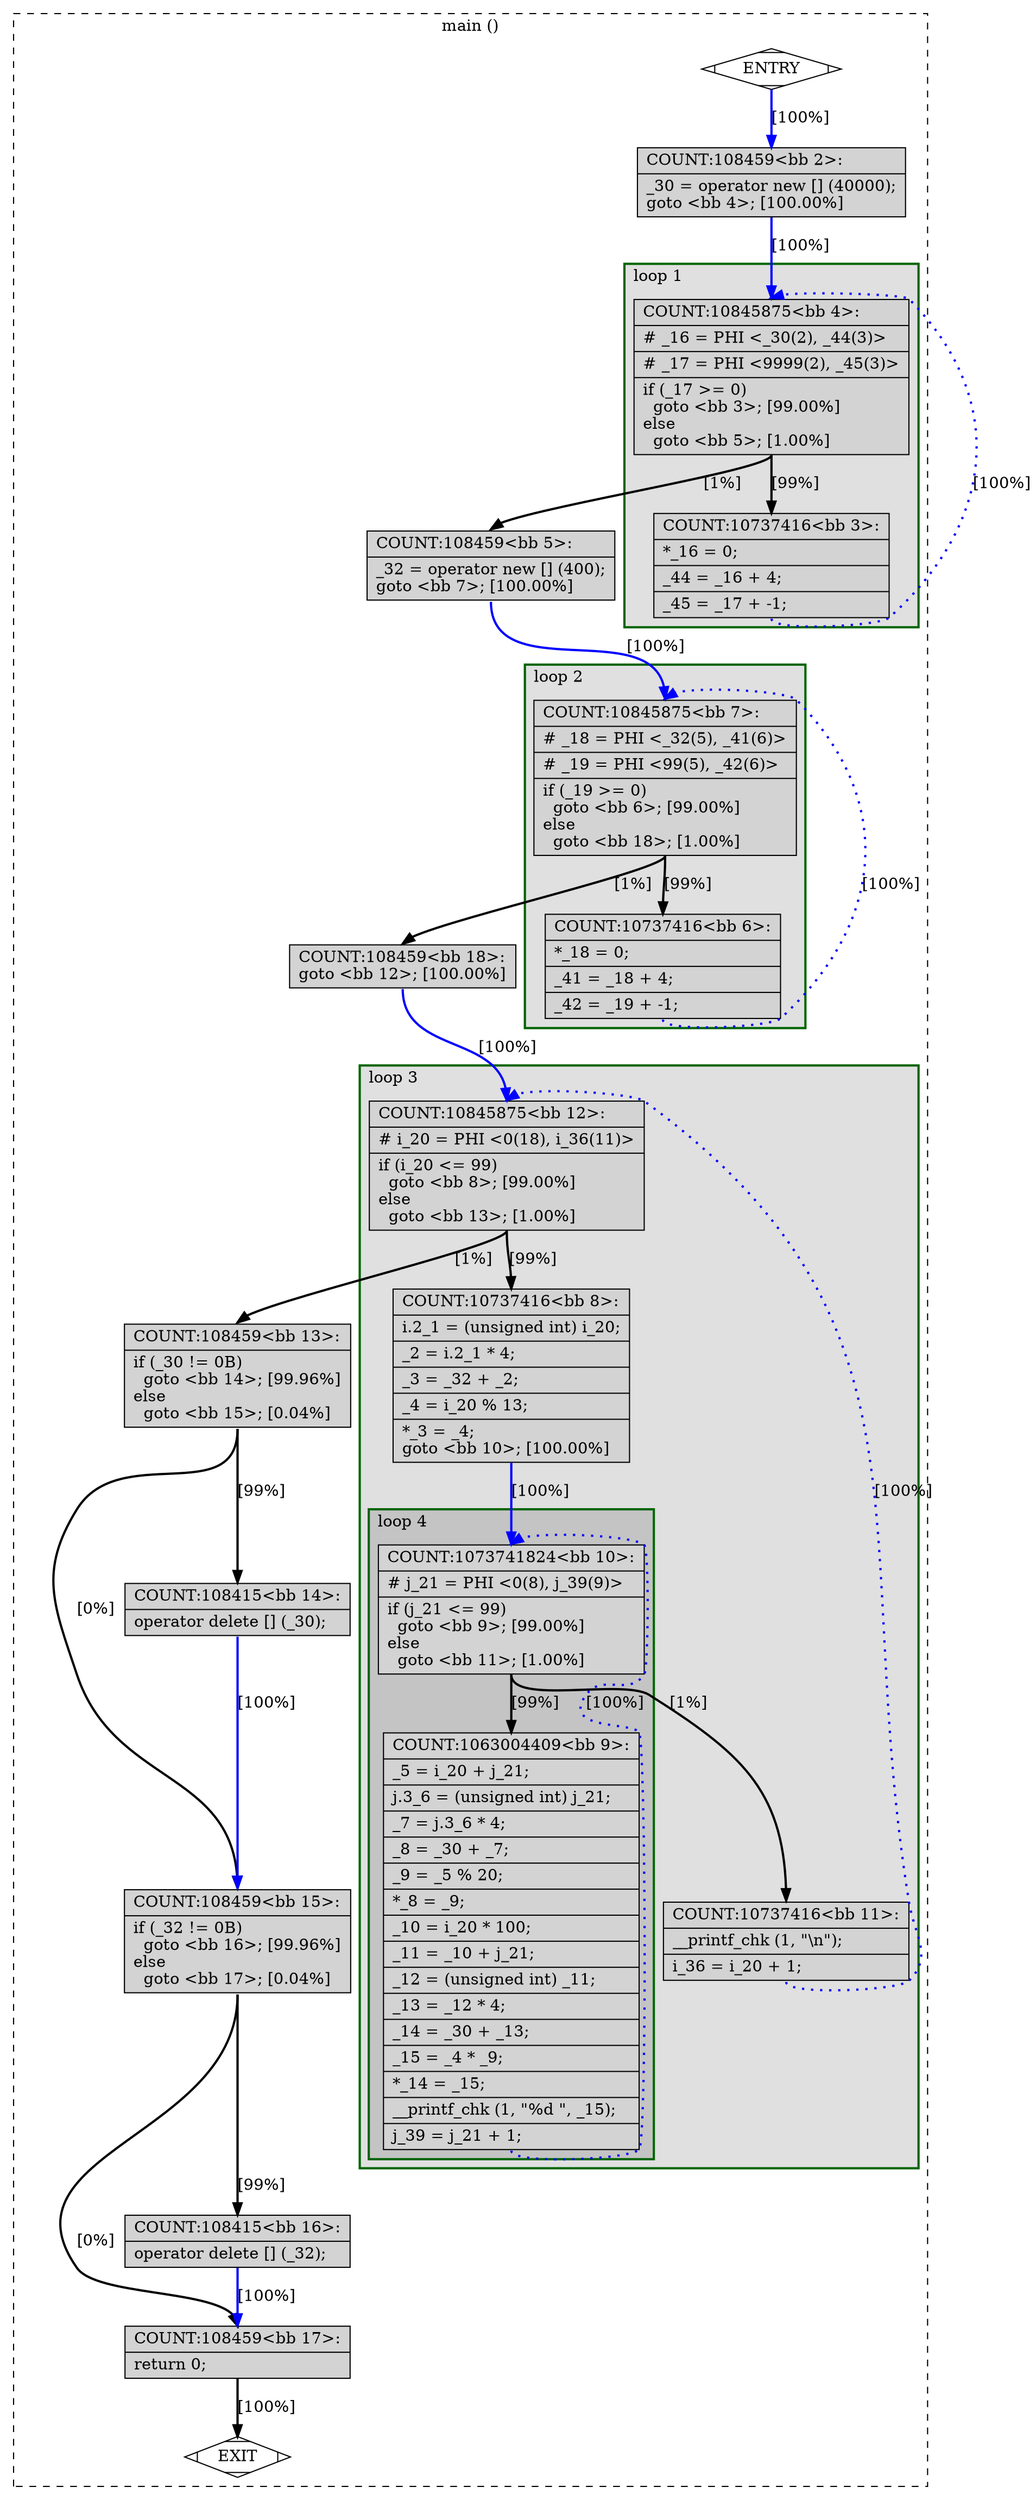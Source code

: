 digraph "a-matmul-v2.cpp.098t.ccp2" {
overlap=false;
subgraph "cluster_main" {
	style="dashed";
	color="black";
	label="main ()";
	subgraph cluster_30_3 {
	style="filled";
	color="darkgreen";
	fillcolor="grey88";
	label="loop 3";
	labeljust=l;
	penwidth=2;
	subgraph cluster_30_4 {
	style="filled";
	color="darkgreen";
	fillcolor="grey77";
	label="loop 4";
	labeljust=l;
	penwidth=2;
	fn_30_basic_block_10 [shape=record,style=filled,fillcolor=lightgrey,label="{COUNT:1073741824\<bb\ 10\>:\l\
|#\ j_21\ =\ PHI\ \<0(8),\ j_39(9)\>\l\
|if\ (j_21\ \<=\ 99)\l\
\ \ goto\ \<bb\ 9\>;\ [99.00%]\l\
else\l\
\ \ goto\ \<bb\ 11\>;\ [1.00%]\l\
}"];

	fn_30_basic_block_9 [shape=record,style=filled,fillcolor=lightgrey,label="{COUNT:1063004409\<bb\ 9\>:\l\
|_5\ =\ i_20\ +\ j_21;\l\
|j.3_6\ =\ (unsigned\ int)\ j_21;\l\
|_7\ =\ j.3_6\ *\ 4;\l\
|_8\ =\ _30\ +\ _7;\l\
|_9\ =\ _5\ %\ 20;\l\
|*_8\ =\ _9;\l\
|_10\ =\ i_20\ *\ 100;\l\
|_11\ =\ _10\ +\ j_21;\l\
|_12\ =\ (unsigned\ int)\ _11;\l\
|_13\ =\ _12\ *\ 4;\l\
|_14\ =\ _30\ +\ _13;\l\
|_15\ =\ _4\ *\ _9;\l\
|*_14\ =\ _15;\l\
|__printf_chk\ (1,\ \"%d\ \",\ _15);\l\
|j_39\ =\ j_21\ +\ 1;\l\
}"];

	}
	fn_30_basic_block_12 [shape=record,style=filled,fillcolor=lightgrey,label="{COUNT:10845875\<bb\ 12\>:\l\
|#\ i_20\ =\ PHI\ \<0(18),\ i_36(11)\>\l\
|if\ (i_20\ \<=\ 99)\l\
\ \ goto\ \<bb\ 8\>;\ [99.00%]\l\
else\l\
\ \ goto\ \<bb\ 13\>;\ [1.00%]\l\
}"];

	fn_30_basic_block_8 [shape=record,style=filled,fillcolor=lightgrey,label="{COUNT:10737416\<bb\ 8\>:\l\
|i.2_1\ =\ (unsigned\ int)\ i_20;\l\
|_2\ =\ i.2_1\ *\ 4;\l\
|_3\ =\ _32\ +\ _2;\l\
|_4\ =\ i_20\ %\ 13;\l\
|*_3\ =\ _4;\l\
goto\ \<bb\ 10\>;\ [100.00%]\l\
}"];

	fn_30_basic_block_11 [shape=record,style=filled,fillcolor=lightgrey,label="{COUNT:10737416\<bb\ 11\>:\l\
|__printf_chk\ (1,\ \"\\n\");\l\
|i_36\ =\ i_20\ +\ 1;\l\
}"];

	}
	subgraph cluster_30_2 {
	style="filled";
	color="darkgreen";
	fillcolor="grey88";
	label="loop 2";
	labeljust=l;
	penwidth=2;
	fn_30_basic_block_7 [shape=record,style=filled,fillcolor=lightgrey,label="{COUNT:10845875\<bb\ 7\>:\l\
|#\ _18\ =\ PHI\ \<_32(5),\ _41(6)\>\l\
|#\ _19\ =\ PHI\ \<99(5),\ _42(6)\>\l\
|if\ (_19\ \>=\ 0)\l\
\ \ goto\ \<bb\ 6\>;\ [99.00%]\l\
else\l\
\ \ goto\ \<bb\ 18\>;\ [1.00%]\l\
}"];

	fn_30_basic_block_6 [shape=record,style=filled,fillcolor=lightgrey,label="{COUNT:10737416\<bb\ 6\>:\l\
|*_18\ =\ 0;\l\
|_41\ =\ _18\ +\ 4;\l\
|_42\ =\ _19\ +\ -1;\l\
}"];

	}
	subgraph cluster_30_1 {
	style="filled";
	color="darkgreen";
	fillcolor="grey88";
	label="loop 1";
	labeljust=l;
	penwidth=2;
	fn_30_basic_block_4 [shape=record,style=filled,fillcolor=lightgrey,label="{COUNT:10845875\<bb\ 4\>:\l\
|#\ _16\ =\ PHI\ \<_30(2),\ _44(3)\>\l\
|#\ _17\ =\ PHI\ \<9999(2),\ _45(3)\>\l\
|if\ (_17\ \>=\ 0)\l\
\ \ goto\ \<bb\ 3\>;\ [99.00%]\l\
else\l\
\ \ goto\ \<bb\ 5\>;\ [1.00%]\l\
}"];

	fn_30_basic_block_3 [shape=record,style=filled,fillcolor=lightgrey,label="{COUNT:10737416\<bb\ 3\>:\l\
|*_16\ =\ 0;\l\
|_44\ =\ _16\ +\ 4;\l\
|_45\ =\ _17\ +\ -1;\l\
}"];

	}
	fn_30_basic_block_0 [shape=Mdiamond,style=filled,fillcolor=white,label="ENTRY"];

	fn_30_basic_block_1 [shape=Mdiamond,style=filled,fillcolor=white,label="EXIT"];

	fn_30_basic_block_2 [shape=record,style=filled,fillcolor=lightgrey,label="{COUNT:108459\<bb\ 2\>:\l\
|_30\ =\ operator\ new\ []\ (40000);\l\
goto\ \<bb\ 4\>;\ [100.00%]\l\
}"];

	fn_30_basic_block_5 [shape=record,style=filled,fillcolor=lightgrey,label="{COUNT:108459\<bb\ 5\>:\l\
|_32\ =\ operator\ new\ []\ (400);\l\
goto\ \<bb\ 7\>;\ [100.00%]\l\
}"];

	fn_30_basic_block_18 [shape=record,style=filled,fillcolor=lightgrey,label="{COUNT:108459\<bb\ 18\>:\l\
goto\ \<bb\ 12\>;\ [100.00%]\l\
}"];

	fn_30_basic_block_13 [shape=record,style=filled,fillcolor=lightgrey,label="{COUNT:108459\<bb\ 13\>:\l\
|if\ (_30\ !=\ 0B)\l\
\ \ goto\ \<bb\ 14\>;\ [99.96%]\l\
else\l\
\ \ goto\ \<bb\ 15\>;\ [0.04%]\l\
}"];

	fn_30_basic_block_14 [shape=record,style=filled,fillcolor=lightgrey,label="{COUNT:108415\<bb\ 14\>:\l\
|operator\ delete\ []\ (_30);\l\
}"];

	fn_30_basic_block_15 [shape=record,style=filled,fillcolor=lightgrey,label="{COUNT:108459\<bb\ 15\>:\l\
|if\ (_32\ !=\ 0B)\l\
\ \ goto\ \<bb\ 16\>;\ [99.96%]\l\
else\l\
\ \ goto\ \<bb\ 17\>;\ [0.04%]\l\
}"];

	fn_30_basic_block_16 [shape=record,style=filled,fillcolor=lightgrey,label="{COUNT:108415\<bb\ 16\>:\l\
|operator\ delete\ []\ (_32);\l\
}"];

	fn_30_basic_block_17 [shape=record,style=filled,fillcolor=lightgrey,label="{COUNT:108459\<bb\ 17\>:\l\
|return\ 0;\l\
}"];

	fn_30_basic_block_0:s -> fn_30_basic_block_2:n [style="solid,bold",color=blue,weight=100,constraint=true,label="[100%]"];
	fn_30_basic_block_2:s -> fn_30_basic_block_4:n [style="solid,bold",color=blue,weight=100,constraint=true,label="[100%]"];
	fn_30_basic_block_3:s -> fn_30_basic_block_4:n [style="dotted,bold",color=blue,weight=10,constraint=false,label="[100%]"];
	fn_30_basic_block_4:s -> fn_30_basic_block_3:n [style="solid,bold",color=black,weight=10,constraint=true,label="[99%]"];
	fn_30_basic_block_4:s -> fn_30_basic_block_5:n [style="solid,bold",color=black,weight=10,constraint=true,label="[1%]"];
	fn_30_basic_block_5:s -> fn_30_basic_block_7:n [style="solid,bold",color=blue,weight=100,constraint=true,label="[100%]"];
	fn_30_basic_block_6:s -> fn_30_basic_block_7:n [style="dotted,bold",color=blue,weight=10,constraint=false,label="[100%]"];
	fn_30_basic_block_7:s -> fn_30_basic_block_6:n [style="solid,bold",color=black,weight=10,constraint=true,label="[99%]"];
	fn_30_basic_block_7:s -> fn_30_basic_block_18:n [style="solid,bold",color=black,weight=10,constraint=true,label="[1%]"];
	fn_30_basic_block_18:s -> fn_30_basic_block_12:n [style="solid,bold",color=blue,weight=100,constraint=true,label="[100%]"];
	fn_30_basic_block_8:s -> fn_30_basic_block_10:n [style="solid,bold",color=blue,weight=100,constraint=true,label="[100%]"];
	fn_30_basic_block_9:s -> fn_30_basic_block_10:n [style="dotted,bold",color=blue,weight=10,constraint=false,label="[100%]"];
	fn_30_basic_block_10:s -> fn_30_basic_block_9:n [style="solid,bold",color=black,weight=10,constraint=true,label="[99%]"];
	fn_30_basic_block_10:s -> fn_30_basic_block_11:n [style="solid,bold",color=black,weight=10,constraint=true,label="[1%]"];
	fn_30_basic_block_11:s -> fn_30_basic_block_12:n [style="dotted,bold",color=blue,weight=10,constraint=false,label="[100%]"];
	fn_30_basic_block_12:s -> fn_30_basic_block_8:n [style="solid,bold",color=black,weight=10,constraint=true,label="[99%]"];
	fn_30_basic_block_12:s -> fn_30_basic_block_13:n [style="solid,bold",color=black,weight=10,constraint=true,label="[1%]"];
	fn_30_basic_block_13:s -> fn_30_basic_block_14:n [style="solid,bold",color=black,weight=10,constraint=true,label="[99%]"];
	fn_30_basic_block_13:s -> fn_30_basic_block_15:n [style="solid,bold",color=black,weight=10,constraint=true,label="[0%]"];
	fn_30_basic_block_14:s -> fn_30_basic_block_15:n [style="solid,bold",color=blue,weight=100,constraint=true,label="[100%]"];
	fn_30_basic_block_15:s -> fn_30_basic_block_16:n [style="solid,bold",color=black,weight=10,constraint=true,label="[99%]"];
	fn_30_basic_block_15:s -> fn_30_basic_block_17:n [style="solid,bold",color=black,weight=10,constraint=true,label="[0%]"];
	fn_30_basic_block_16:s -> fn_30_basic_block_17:n [style="solid,bold",color=blue,weight=100,constraint=true,label="[100%]"];
	fn_30_basic_block_17:s -> fn_30_basic_block_1:n [style="solid,bold",color=black,weight=10,constraint=true,label="[100%]"];
	fn_30_basic_block_0:s -> fn_30_basic_block_1:n [style="invis",constraint=true];
}
}
